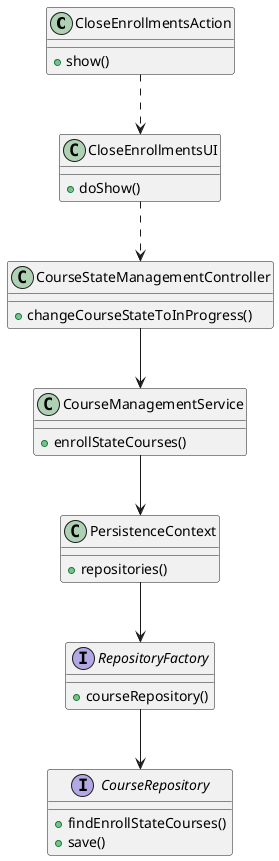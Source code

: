 @startuml

class CloseEnrollmentsAction{
    + show()
}
class CloseEnrollmentsUI {
    + doShow()
}

class CourseStateManagementController {
    + changeCourseStateToInProgress()
}

class CourseManagementService {
    + enrollStateCourses()
}

class PersistenceContext {
    + repositories()
}

interface RepositoryFactory {
    + courseRepository()
}

interface CourseRepository {
    + findEnrollStateCourses()
    + save()
}

CloseEnrollmentsAction .down.> CloseEnrollmentsUI
CloseEnrollmentsUI .down.> CourseStateManagementController

CourseStateManagementController -down-> CourseManagementService

CourseManagementService --> PersistenceContext
PersistenceContext --> RepositoryFactory
RepositoryFactory --> CourseRepository

@enduml
